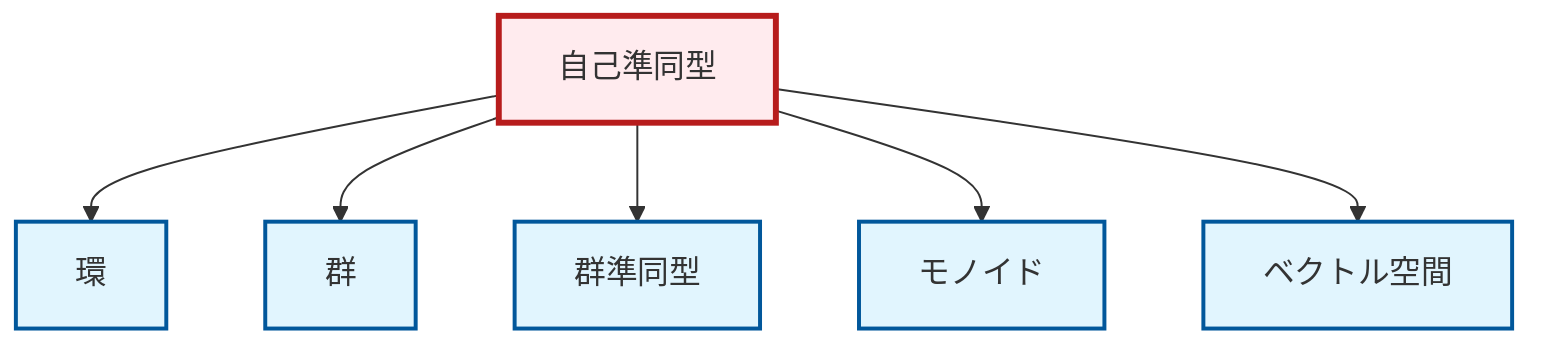 graph TD
    classDef definition fill:#e1f5fe,stroke:#01579b,stroke-width:2px
    classDef theorem fill:#f3e5f5,stroke:#4a148c,stroke-width:2px
    classDef axiom fill:#fff3e0,stroke:#e65100,stroke-width:2px
    classDef example fill:#e8f5e9,stroke:#1b5e20,stroke-width:2px
    classDef current fill:#ffebee,stroke:#b71c1c,stroke-width:3px
    def-homomorphism["群準同型"]:::definition
    def-ring["環"]:::definition
    def-vector-space["ベクトル空間"]:::definition
    def-group["群"]:::definition
    def-monoid["モノイド"]:::definition
    def-endomorphism["自己準同型"]:::definition
    def-endomorphism --> def-ring
    def-endomorphism --> def-group
    def-endomorphism --> def-homomorphism
    def-endomorphism --> def-monoid
    def-endomorphism --> def-vector-space
    class def-endomorphism current
